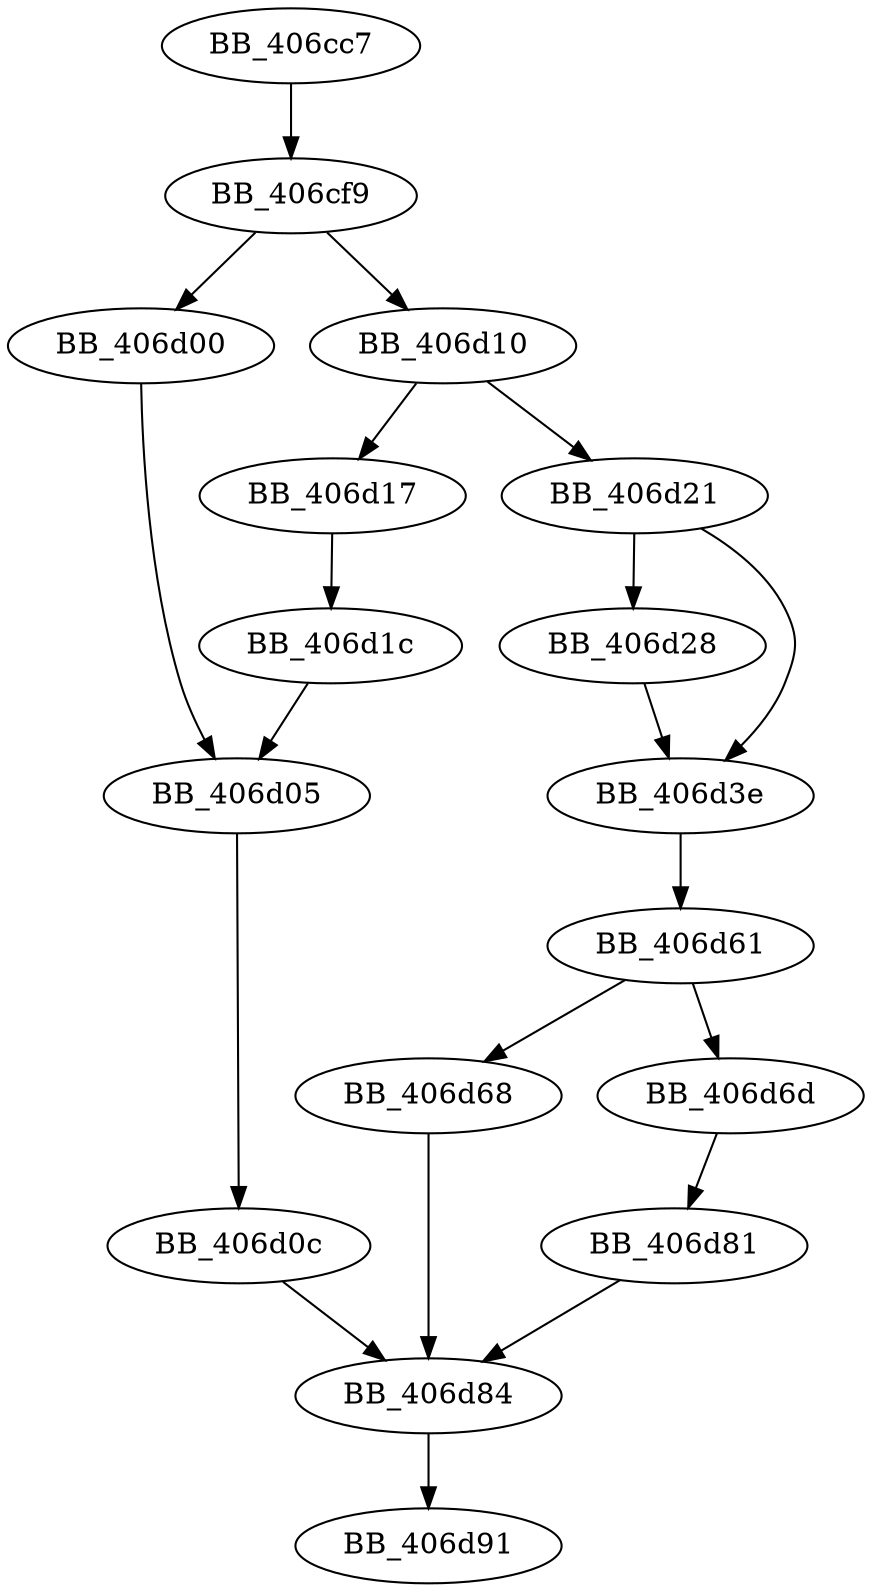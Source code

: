DiGraph __cftoe_l{
BB_406cc7->BB_406cf9
BB_406cf9->BB_406d00
BB_406cf9->BB_406d10
BB_406d00->BB_406d05
BB_406d05->BB_406d0c
BB_406d0c->BB_406d84
BB_406d10->BB_406d17
BB_406d10->BB_406d21
BB_406d17->BB_406d1c
BB_406d1c->BB_406d05
BB_406d21->BB_406d28
BB_406d21->BB_406d3e
BB_406d28->BB_406d3e
BB_406d3e->BB_406d61
BB_406d61->BB_406d68
BB_406d61->BB_406d6d
BB_406d68->BB_406d84
BB_406d6d->BB_406d81
BB_406d81->BB_406d84
BB_406d84->BB_406d91
}
